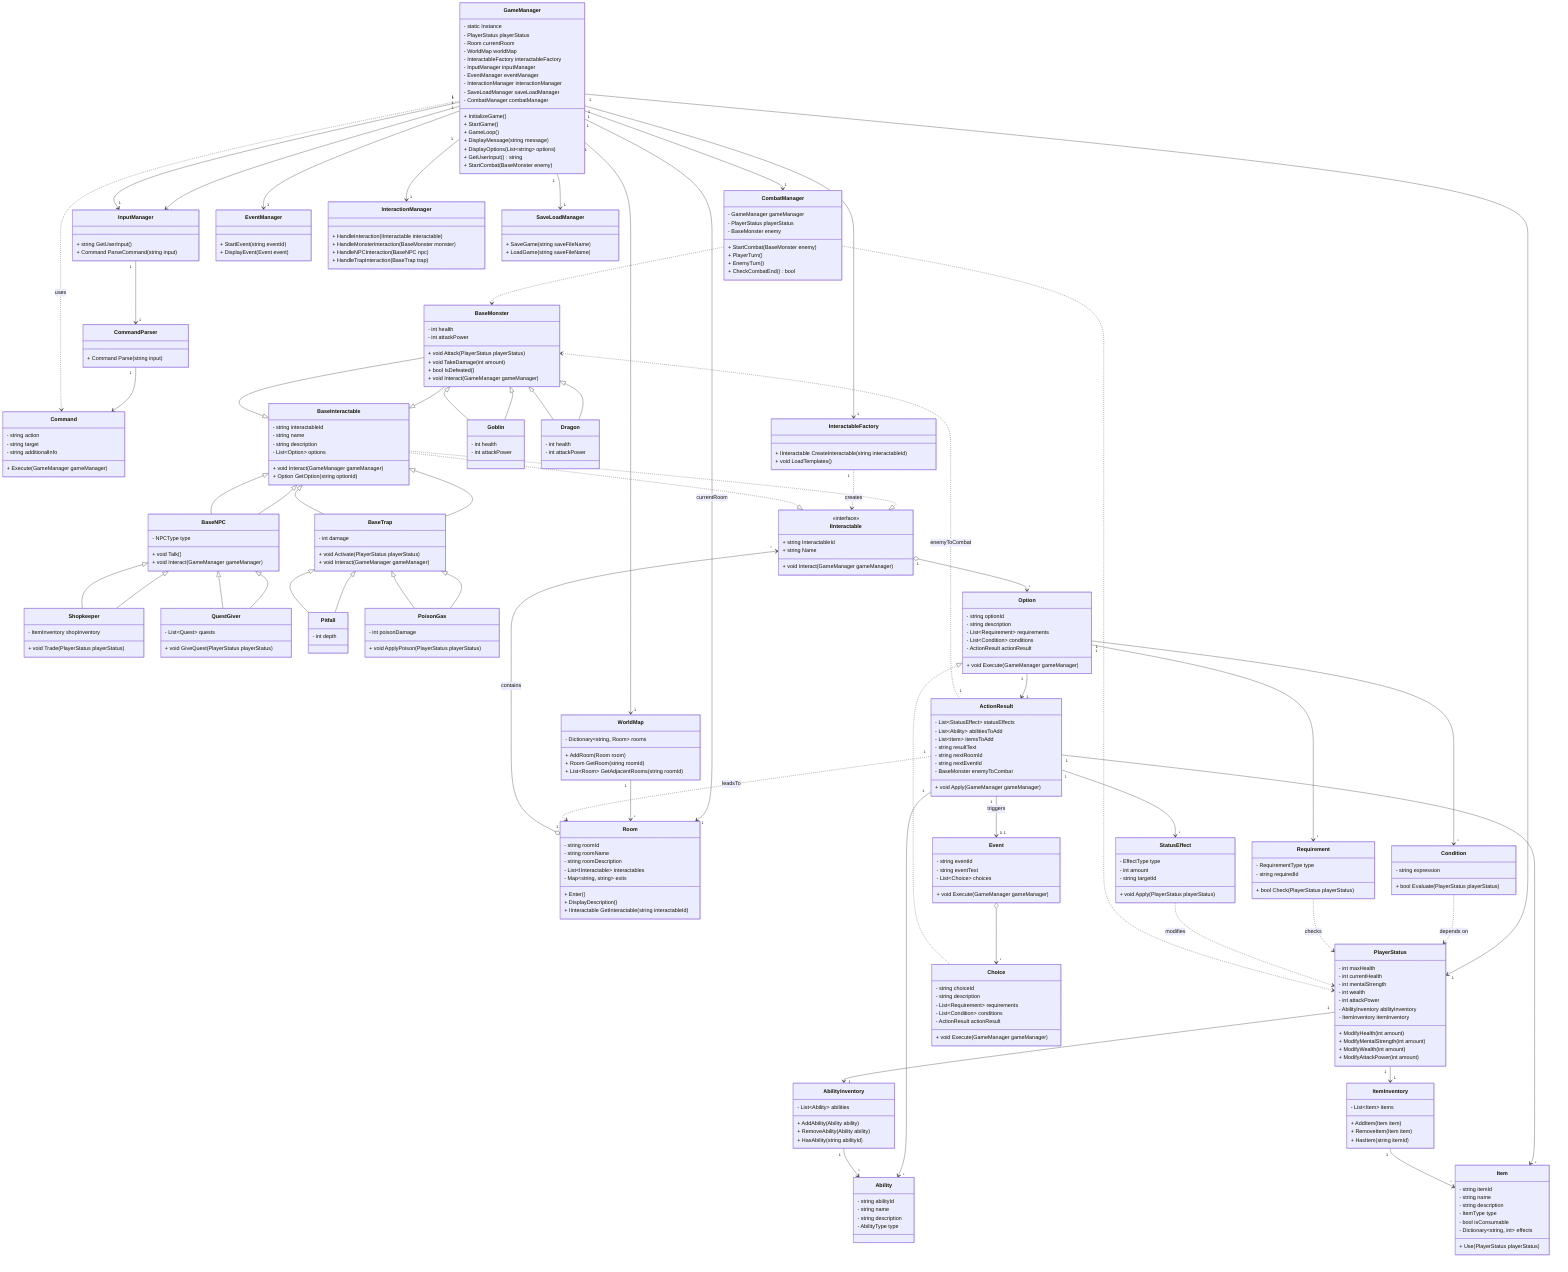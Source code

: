 classDiagram

%% Managers
class GameManager {
    - static Instance
    - PlayerStatus playerStatus
    - Room currentRoom
    - WorldMap worldMap
    - InteractableFactory interactableFactory
    - InputManager inputManager
    - EventManager eventManager
    - InteractionManager interactionManager
    - SaveLoadManager saveLoadManager
    - CombatManager combatManager
    + InitializeGame()
    + StartGame()
    + GameLoop()
    + DisplayMessage(string message)
    + DisplayOptions(List~string~ options)
    + GetUserInput() string
    + StartCombat(BaseMonster enemy)
}

class CombatManager {
    - GameManager gameManager
    - PlayerStatus playerStatus
    - BaseMonster enemy
    + StartCombat(BaseMonster enemy)
    + PlayerTurn()
    + EnemyTurn()
    + CheckCombatEnd() bool
}

class InputManager {
    + string GetUserInput()
    + Command ParseCommand(string input)
}

class EventManager {
    + StartEvent(string eventId)
    + DisplayEvent(Event event)
}

class InteractionManager {
    + HandleInteraction(IInteractable interactable)
    + HandleMonsterInteraction(BaseMonster monster)
    + HandleNPCInteraction(BaseNPC npc)
    + HandleTrapInteraction(BaseTrap trap)
}

class SaveLoadManager {
    + SaveGame(string saveFileName)
    + LoadGame(string saveFileName)
}

%% Command and related classes
class Command {
    - string action
    - string target
    - string additionalInfo
    + Execute(GameManager gameManager)
}

class CommandParser {
    + Command Parse(string input)
}

%% PlayerStatus and inventories
class PlayerStatus {
    - int maxHealth
    - int currentHealth
    - int mentalStrength
    - int wealth
    - int attackPower
    - AbilityInventory abilityInventory
    - ItemInventory itemInventory
    + ModifyHealth(int amount)
    + ModifyMentalStrength(int amount)
    + ModifyWealth(int amount)
    + ModifyAttackPower(int amount)
}

class AbilityInventory {
    - List~Ability~ abilities
    + AddAbility(Ability ability)
    + RemoveAbility(Ability ability)
    + HasAbility(string abilityId)
}

class ItemInventory {
    - List~Item~ items
    + AddItem(Item item)
    + RemoveItem(Item item)
    + HasItem(string itemId)
}

class Ability {
    - string abilityId
    - string name
    - string description
    - AbilityType type
}

class Item {
    - string itemId
    - string name
    - string description
    - ItemType type
    - bool isConsumable
    - Dictionary~string, int~ effects
    + Use(PlayerStatus playerStatus)
}

%% WorldMap and Room
class WorldMap {
    - Dictionary~string, Room~ rooms
    + AddRoom(Room room)
    + Room GetRoom(string roomId)
    + List~Room~ GetAdjacentRooms(string roomId)
}

class Room {
    - string roomId
    - string roomName
    - string roomDescription
    - List~IInteractable~ interactables
    - Map~string, string~ exits
    + Enter()
    + DisplayDescription()
    + IInteractable GetInteractable(string interactableId)
}

%% Interactable and related classes
class IInteractable {
    <<interface>>
    + string InteractableId
    + string Name
    + void Interact(GameManager gameManager)
}

class BaseInteractable {
    - string interactableId
    - string name
    - string description
    - List~Option~ options
    + void Interact(GameManager gameManager)
    + Option GetOption(string optionId)
}
BaseInteractable ..|> IInteractable

%% Monster classes
class BaseMonster {
    - int health
    - int attackPower
    + void Attack(PlayerStatus playerStatus)
    + void TakeDamage(int amount)
    + bool IsDefeated()
    + void Interact(GameManager gameManager)
}
BaseMonster --|> BaseInteractable

class Goblin {
    - int health
    - int attackPower
}
Goblin --|> BaseMonster

class Dragon {
    - int health
    - int attackPower
}
Dragon --|> BaseMonster

%% NPC classes
class BaseNPC {
    - NPCType type
    + void Talk()
    + void Interact(GameManager gameManager)
}
BaseNPC --|> BaseInteractable

class Shopkeeper {
    - ItemInventory shopInventory
    + void Trade(PlayerStatus playerStatus)
}
Shopkeeper --|> BaseNPC

class QuestGiver {
    - List~Quest~ quests
    + void GiveQuest(PlayerStatus playerStatus)
}
QuestGiver --|> BaseNPC

%% Trap classes
class BaseTrap {
    - int damage
    + void Activate(PlayerStatus playerStatus)
    + void Interact(GameManager gameManager)
}
BaseTrap --|> BaseInteractable

class Pitfall {
    - int depth
}
Pitfall --|> BaseTrap

class PoisonGas {
    - int poisonDamage
    + void ApplyPoison(PlayerStatus playerStatus)
}
PoisonGas --|> BaseTrap

%% Option and related classes
class Option {
    - string optionId
    - string description
    - List~Requirement~ requirements
    - List~Condition~ conditions
    - ActionResult actionResult
    + void Execute(GameManager gameManager)
}

class ActionResult {
    - List~StatusEffect~ statusEffects
    - List~Ability~ abilitiesToAdd
    - List~Item~ itemsToAdd
    - string resultText
    - string nextRoomId
    - string nextEventId
    - BaseMonster enemyToCombat
    + void Apply(GameManager gameManager)
}

class Condition {
    - string expression
    + bool Evaluate(PlayerStatus playerStatus)
}

class Requirement {
    - RequirementType type
    - string requiredId
    + bool Check(PlayerStatus playerStatus)
}

class StatusEffect {
    - EffectType type
    - int amount
    - string targetId
    + void Apply(PlayerStatus playerStatus)
}

%% Event and Choice
class Event {
    - string eventId
    - string eventText
    - List~Choice~ choices
    + void Execute(GameManager gameManager)
}

class Choice {
    - string choiceId
    - string description
    - List~Requirement~ requirements
    - List~Condition~ conditions
    - ActionResult actionResult
    + void Execute(GameManager gameManager)
}
Choice ..|> Option

Event o--> "*" Choice

%% InteractableFactory
class InteractableFactory {
    + IInteractable CreateInteractable(string interactableId)
    + void LoadTemplates()
}

%% Relationships

GameManager "1" --> "1" CombatManager
GameManager "1" --> "1" PlayerStatus
GameManager "1" --> "1" WorldMap
GameManager "1" --> "1" Room : currentRoom
GameManager "1" --> "1" InteractableFactory
GameManager "1" --> "1" InputManager
GameManager "1" --> "1" EventManager
GameManager "1" --> "1" InteractionManager
GameManager "1" --> "1" SaveLoadManager

WorldMap "1" --> "*" Room

Room "1" o--> "*" IInteractable : contains

InteractableFactory "1" ..> IInteractable : creates

IInteractable <|.. BaseInteractable

BaseInteractable <|-- BaseMonster
BaseMonster <|-- Goblin
BaseMonster <|-- Dragon

BaseInteractable <|-- BaseNPC
BaseNPC <|-- Shopkeeper
BaseNPC <|-- QuestGiver

BaseInteractable <|-- BaseTrap
BaseTrap <|-- Pitfall
BaseTrap <|-- PoisonGas

IInteractable "1" o--> "*" Option

Option "1" --> "1" ActionResult
Option "1" --> "*" Requirement
Option "1" --> "*" Condition

ActionResult "1" --> "*" StatusEffect
ActionResult "1" --> "*" Ability
ActionResult "1" --> "*" Item
ActionResult "1" --> "0..1" Event : triggers
ActionResult "1" ..> Room : leadsTo
ActionResult "1" ..> BaseMonster : enemyToCombat

PlayerStatus "1" --> "1" AbilityInventory
PlayerStatus "1" --> "1" ItemInventory

Condition ..> PlayerStatus : depends on
Requirement ..> PlayerStatus : checks

InputManager "1" --> "1" CommandParser
CommandParser "1" --> "1" Command

GameManager "1" ..> Command : uses
GameManager "1" --> "1" InputManager

StatusEffect ..> PlayerStatus : modifies

CombatManager ..> PlayerStatus
CombatManager ..> BaseMonster
ItemInventory "1" --> "*" Item
AbilityInventory "1" --> "*" Ability